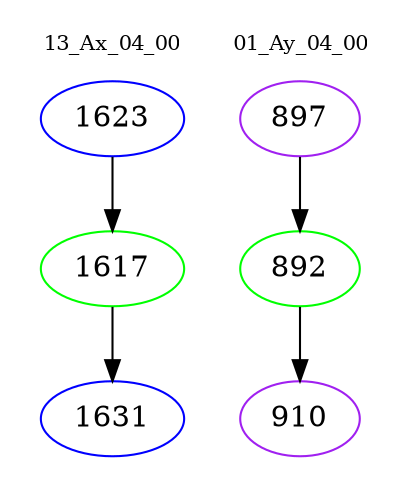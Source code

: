 digraph{
subgraph cluster_0 {
color = white
label = "13_Ax_04_00";
fontsize=10;
T0_1623 [label="1623", color="blue"]
T0_1623 -> T0_1617 [color="black"]
T0_1617 [label="1617", color="green"]
T0_1617 -> T0_1631 [color="black"]
T0_1631 [label="1631", color="blue"]
}
subgraph cluster_1 {
color = white
label = "01_Ay_04_00";
fontsize=10;
T1_897 [label="897", color="purple"]
T1_897 -> T1_892 [color="black"]
T1_892 [label="892", color="green"]
T1_892 -> T1_910 [color="black"]
T1_910 [label="910", color="purple"]
}
}
